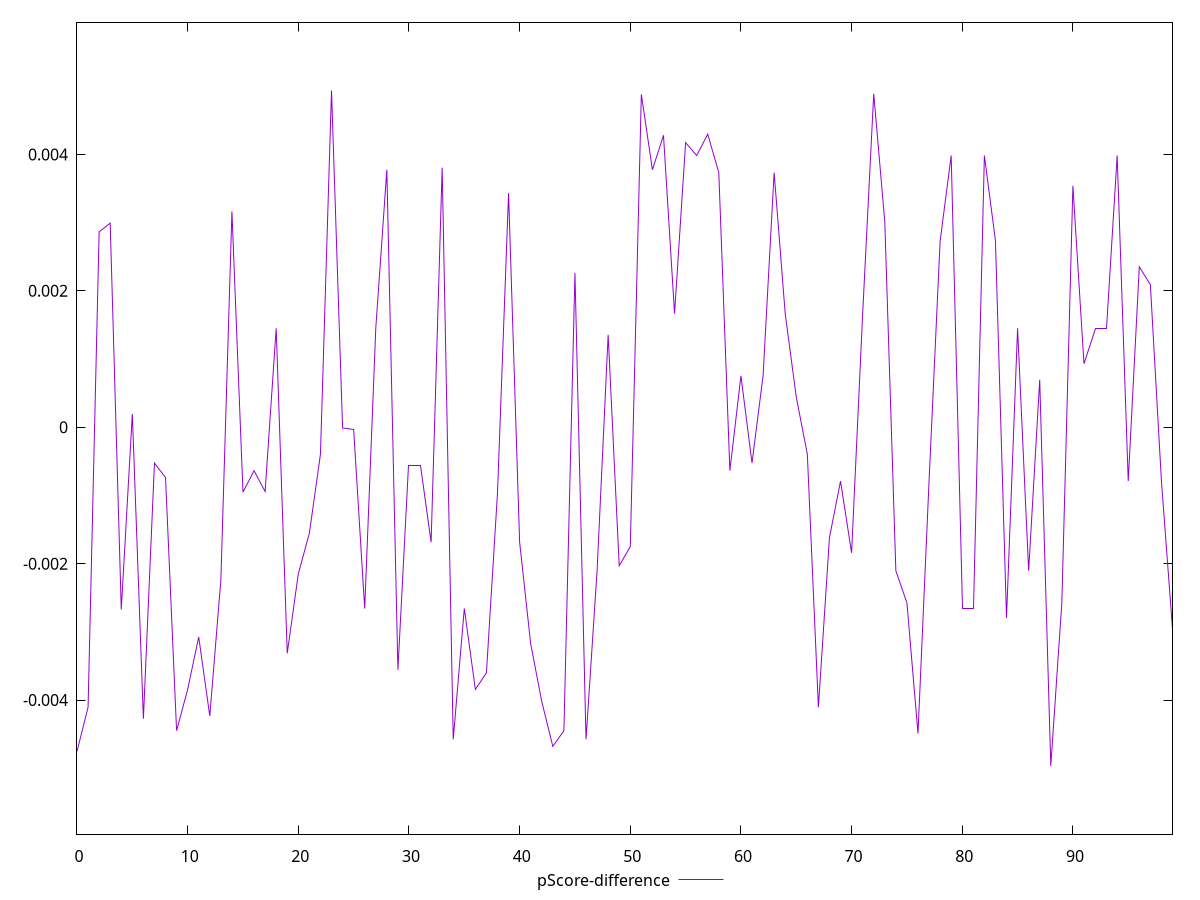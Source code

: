 reset

$pScoreDifference <<EOF
0 -0.004752321867771192
1 -0.004105068587594962
2 0.0028647992039755876
3 0.0029928375701199564
4 -0.002671732347336163
5 0.00019618773223201158
6 -0.00427452240693027
7 -0.0005246441906763266
8 -0.0007376497702408502
9 -0.004448535163787626
10 -0.0038434268786609604
11 -0.0030753025511747467
12 -0.004232661168134311
13 -0.0022406930175599415
14 0.003163923797146251
15 -0.000951810861585245
16 -0.0006367642993366229
17 -0.0009423516269937426
18 0.0014513404301364496
19 -0.0033135121050012484
20 -0.002149237543316612
21 -0.0015523493227468377
22 -0.0003945684954451689
23 0.00493726616220716
24 -0.000011128994609643783
25 -0.00003188144324389741
26 -0.0026576401123844517
27 0.0014500721614922885
28 0.0037752602199971896
29 -0.0035577070199596106
30 -0.0005659326004799903
31 -0.0005659326004799903
32 -0.0016849980994233515
33 0.003805694559051692
34 -0.004574953841826712
35 -0.002657640112388837
36 -0.0038434268786609604
37 -0.0036002727865164785
38 -0.0009639135288114775
39 0.003433302511699321
40 -0.0016849980994233515
41 -0.003176681766973999
42 -0.004021502134547383
43 -0.004678453773569152
44 -0.004448535163787626
45 0.002262952373193461
46 -0.004574953841826712
47 -0.0021047407738437607
48 0.0013562737251711088
49 -0.0020303055034082695
50 -0.0017505254617475596
51 0.004879953241491541
52 0.0037752602199971896
53 0.004280495268342899
54 0.001665179347627388
55 0.004173216859701845
56 0.003984014044244477
57 0.004296649633854649
58 0.0037334049469996966
59 -0.0006367642993366229
60 0.0007545903985133329
61 -0.0005246441906763266
62 0.0007545903985133329
63 0.0037334049469996966
64 0.001665179347627388
65 0.00044284798567861827
66 -0.0003945684954451689
67 -0.004105068587594962
68 -0.0016177697132495061
69 -0.0007900435493067848
70 -0.0018406433812558909
71 0.001665179347627388
72 0.004888981309624257
73 0.0030138065825684457
74 -0.0021047407738437607
75 -0.0025746982256980577
76 -0.004488604978293842
77 -0.0007900435493067848
78 0.0027274770885771793
79 0.003984014044244477
80 -0.002657640112388837
81 -0.002657640112388837
82 0.003984014044244477
83 0.002734924524226301
84 -0.0027943471731031178
85 0.0014513404301364496
86 -0.0021047407738437607
87 0.0006960162551048477
88 -0.004965325701486334
89 -0.0025746982256980577
90 0.003540092547281798
91 0.0009305834208045982
92 0.0014513404301364496
93 0.0014513404301364496
94 0.003984014044244477
95 -0.0007900435493067848
96 0.0023519871064688336
97 0.0020909267203829685
98 -0.0007900435493067848
99 -0.0029592150331324563
EOF

set key outside below
set xrange [0:99]
set yrange [-0.005965325701486334:0.00593726616220716]
set trange [-0.005965325701486334:0.00593726616220716]
set terminal svg size 640, 500 enhanced background rgb 'white'
set output "report_00009_2021-02-08T22-37-41.559Z/estimated-input-latency/samples/pages+cached/pScore-difference/values.svg"

plot $pScoreDifference title "pScore-difference" with line

reset
